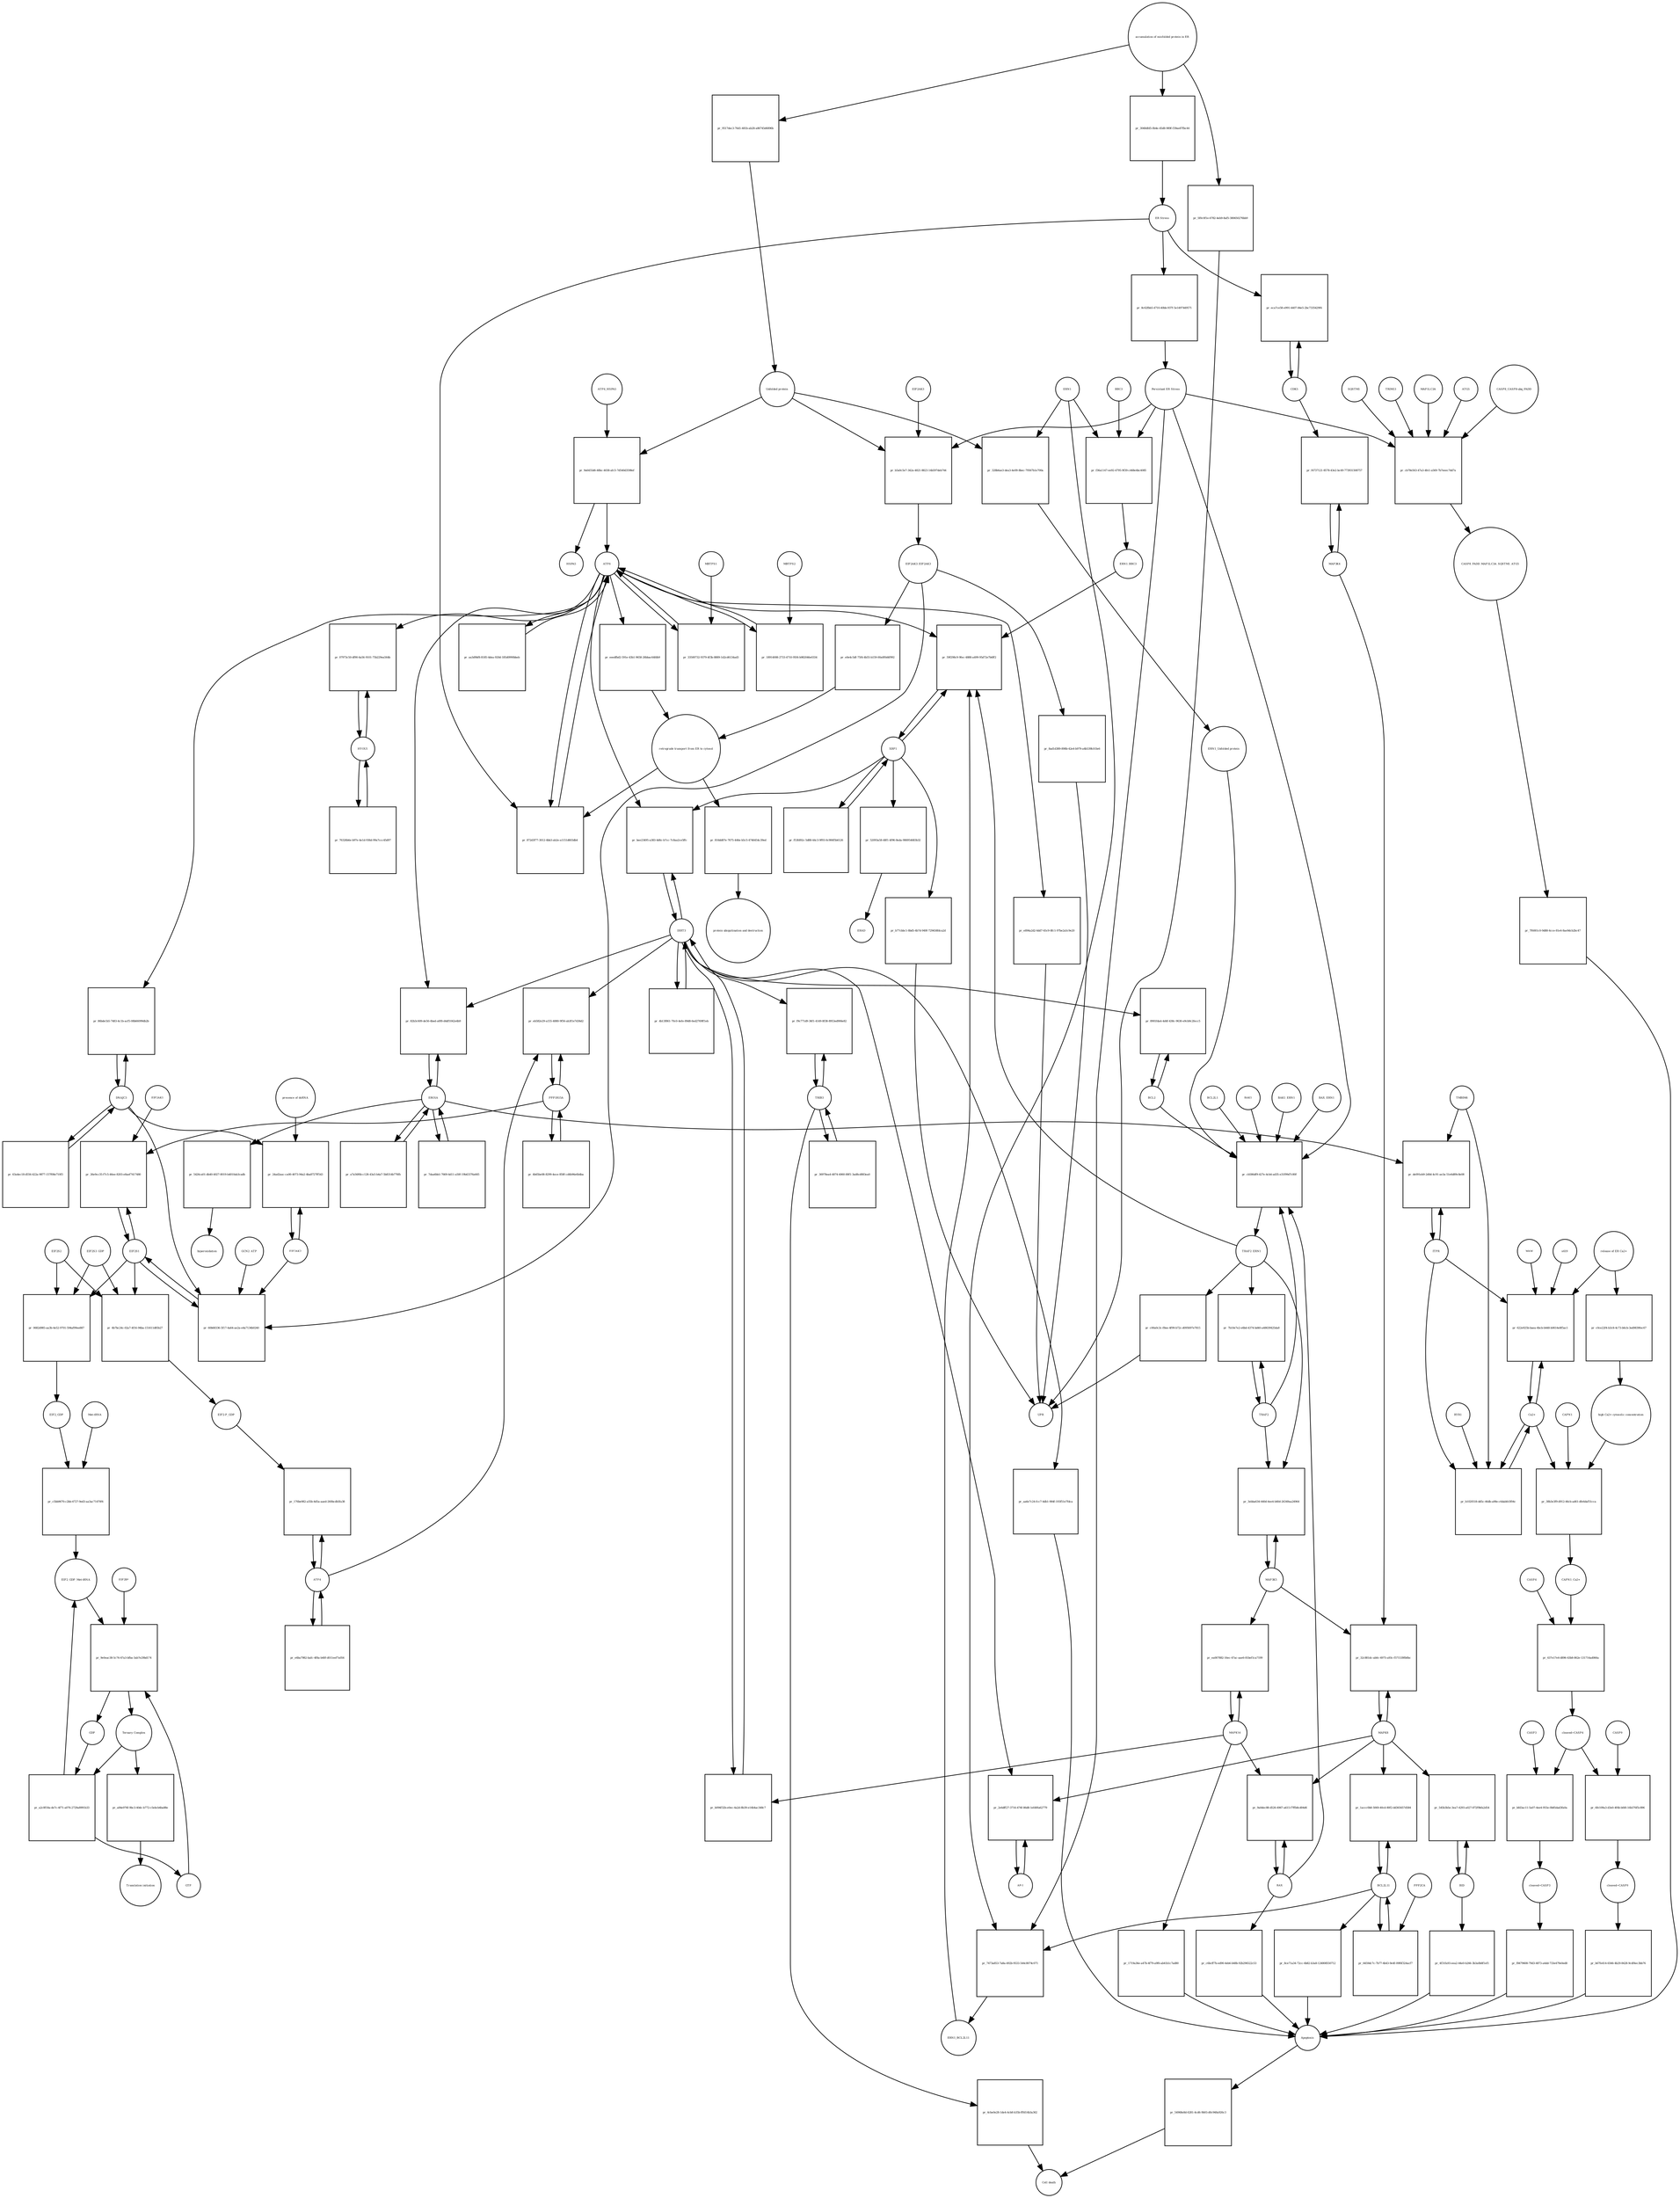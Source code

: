 strict digraph  {
ATF6_HSPA5 [annotation="", bipartite=0, cls=complex, fontsize=4, label=ATF6_HSPA5, shape=circle];
"pr_9a6455d6-48bc-4038-afc5-7d540d3598ef" [annotation="", bipartite=1, cls=process, fontsize=4, label="pr_9a6455d6-48bc-4038-afc5-7d540d3598ef", shape=square];
ATF6 [annotation="urn_miriam_hgnc.symbol_ATF6", bipartite=0, cls=macromolecule, fontsize=4, label=ATF6, shape=circle];
HSPA5 [annotation="urn_miriam_hgnc.symbol_HSPA5", bipartite=0, cls=macromolecule, fontsize=4, label=HSPA5, shape=circle];
"Unfolded protein" [annotation="", bipartite=0, cls=macromolecule, fontsize=4, label="Unfolded protein", shape=circle];
ERN1 [annotation="urn_miriam_hgnc.symbol_ERN1", bipartite=0, cls=macromolecule, fontsize=4, label=ERN1, shape=circle];
"pr_328b6ae3-dea3-4e09-8bec-79567b1e700a" [annotation="", bipartite=1, cls=process, fontsize=4, label="pr_328b6ae3-dea3-4e09-8bec-79567b1e700a", shape=square];
"ERN1_Unfolded protein" [annotation="", bipartite=0, cls=complex, fontsize=4, label="ERN1_Unfolded protein", shape=circle];
EIF2AK3_EIF2AK3 [annotation="", bipartite=0, cls=complex, fontsize=4, label=EIF2AK3_EIF2AK3, shape=circle];
"pr_e0e4c5df-75f4-4b55-b159-00a0f0d4f992" [annotation="", bipartite=1, cls=process, fontsize=4, label="pr_e0e4c5df-75f4-4b55-b159-00a0f0d4f992", shape=square];
"retrograde transport from ER to cytosol" [annotation="", bipartite=0, cls=phenotype, fontsize=4, label="retrograde transport from ER to cytosol", shape=circle];
"pr_eeedfbd2-591e-43b1-9658-26bbac64fdb9" [annotation="", bipartite=1, cls=process, fontsize=4, label="pr_eeedfbd2-591e-43b1-9658-26bbac64fdb9", shape=square];
"pr_816dd87e-7675-446e-b5c5-4746454c39ed" [annotation="", bipartite=1, cls=process, fontsize=4, label="pr_816dd87e-7675-446e-b5c5-4746454c39ed", shape=square];
"protein ubiquitination and destruction" [annotation="", bipartite=0, cls=phenotype, fontsize=4, label="protein ubiquitination and destruction", shape=circle];
"pr_cb586df9-427e-4cb4-ad35-e31f99d7c80f" [annotation="", bipartite=1, cls=process, fontsize=4, label="pr_cb586df9-427e-4cb4-ad35-e31f99d7c80f", shape=square];
TRAF2_ERN1 [annotation="", bipartite=0, cls=complex, fontsize=4, label=TRAF2_ERN1, shape=circle];
BAK1_ERN1 [annotation="", bipartite=0, cls=complex, fontsize=4, label=BAK1_ERN1, shape=circle];
BAX_ERN1 [annotation="", bipartite=0, cls=complex, fontsize=4, label=BAX_ERN1, shape=circle];
BCL2 [annotation="urn_miriam_hgnc.symbol_BCL2", bipartite=0, cls="nucleic acid feature", fontsize=4, label=BCL2, shape=circle];
BCL2L1 [annotation="urn_miriam_hgnc.symbol_BCL2L1", bipartite=0, cls=macromolecule, fontsize=4, label=BCL2L1, shape=circle];
"Persistant ER Stress" [annotation="", bipartite=0, cls=phenotype, fontsize=4, label="Persistant ER Stress", shape=circle];
BAX [annotation="urn_miriam_hgnc.symbol_BAX", bipartite=0, cls=macromolecule, fontsize=4, label=BAX, shape=circle];
BAK1 [annotation="urn_miriam_hgnc.symbol_BAK1", bipartite=0, cls=macromolecule, fontsize=4, label=BAK1, shape=circle];
TRAF2 [annotation="urn_miriam_hgnc.symbol_TRAF2", bipartite=0, cls=macromolecule, fontsize=4, label=TRAF2, shape=circle];
XBP1 [annotation="urn_miriam_hgnc.symbol_XBP1", bipartite=0, cls=macromolecule, fontsize=4, label=XBP1, shape=circle];
"pr_59f298c9-9fec-4888-a499-95d72e7b6ff2" [annotation="", bipartite=1, cls=process, fontsize=4, label="pr_59f298c9-9fec-4888-a499-95d72e7b6ff2", shape=square];
ERN1_BBC3 [annotation="", bipartite=0, cls=complex, fontsize=4, label=ERN1_BBC3, shape=circle];
ERN1_BCL2L11 [annotation="", bipartite=0, cls=complex, fontsize=4, label=ERN1_BCL2L11, shape=circle];
"pr_f53fd92c-5d88-44c3-9f93-0c906f5b6126" [annotation="", bipartite=1, cls=process, fontsize=4, label="pr_f53fd92c-5d88-44c3-9f93-0c906f5b6126", shape=square];
"pr_52093a58-48f1-4f96-8eda-986954683b32" [annotation="", bipartite=1, cls=process, fontsize=4, label="pr_52093a58-48f1-4f96-8eda-986954683b32", shape=square];
ERAD [annotation="", bipartite=0, cls=phenotype, fontsize=4, label=ERAD, shape=circle];
"pr_b77cbbc1-8bd5-4b7d-949f-729458fdca2d" [annotation="", bipartite=1, cls=process, fontsize=4, label="pr_b77cbbc1-8bd5-4b7d-949f-729458fdca2d", shape=square];
UPR [annotation="", bipartite=0, cls=phenotype, fontsize=4, label=UPR, shape=circle];
"pr_7b10e7e2-e6bd-4374-bd40-a48639425da8" [annotation="", bipartite=1, cls=process, fontsize=4, label="pr_7b10e7e2-e6bd-4374-bd40-a48639425da8", shape=square];
MAPK8 [annotation="urn_miriam_hgnc.symbol_MAPK8", bipartite=0, cls=macromolecule, fontsize=4, label=MAPK8, shape=circle];
"pr_32c881dc-ab0c-4975-a93c-f571539fb0bc" [annotation="", bipartite=1, cls=process, fontsize=4, label="pr_32c881dc-ab0c-4975-a93c-f571539fb0bc", shape=square];
MAP3K4 [annotation="urn_miriam_hgnc.symbol_MAP3K4", bipartite=0, cls=macromolecule, fontsize=4, label=MAP3K4, shape=circle];
MAP3K5 [annotation="urn_miriam_hgnc.symbol_MAP3K5", bipartite=0, cls=macromolecule, fontsize=4, label=MAP3K5, shape=circle];
MAPK14 [annotation="urn_miriam_hgnc.symbol_MAPK14", bipartite=0, cls=macromolecule, fontsize=4, label=MAPK14, shape=circle];
"pr_ea007882-16ec-47ac-aae6-81bef1ca7199" [annotation="", bipartite=1, cls=process, fontsize=4, label="pr_ea007882-16ec-47ac-aae6-81bef1ca7199", shape=square];
"pr_1719a36e-a47b-4f79-a9f6-ab41b1c7ad80" [annotation="", bipartite=1, cls=process, fontsize=4, label="pr_1719a36e-a47b-4f79-a9f6-ab41b1c7ad80", shape=square];
Apoptosis [annotation="", bipartite=0, cls=phenotype, fontsize=4, label=Apoptosis, shape=circle];
DDIT3 [annotation="urn_miriam_hgnc.symbol_DDIT3", bipartite=0, cls=macromolecule, fontsize=4, label=DDIT3, shape=circle];
"pr_b094f32b-e0ec-4a2d-8b39-e14b4ac348c7" [annotation="", bipartite=1, cls=process, fontsize=4, label="pr_b094f32b-e0ec-4a2d-8b39-e14b4ac348c7", shape=square];
"pr_aa6e7c24-fcc7-4db1-984f-193f51e7fdca" [annotation="", bipartite=1, cls=process, fontsize=4, label="pr_aa6e7c24-fcc7-4db1-984f-193f51e7fdca", shape=square];
"pr_8901fda4-4d4f-438c-9630-e9cb9c2fecc5" [annotation="", bipartite=1, cls=process, fontsize=4, label="pr_8901fda4-4d4f-438c-9630-e9cb9c2fecc5", shape=square];
"pr_872d3f77-3012-4bb3-ab2e-a1151d603db4" [annotation="", bipartite=1, cls=process, fontsize=4, label="pr_872d3f77-3012-4bb3-ab2e-a1151d603db4", shape=square];
"ER Stress" [annotation="", bipartite=0, cls=phenotype, fontsize=4, label="ER Stress", shape=circle];
"pr_33500732-9379-4f3b-8889-1d2cd6134ad3" [annotation="", bipartite=1, cls=process, fontsize=4, label="pr_33500732-9379-4f3b-8889-1d2cd6134ad3", shape=square];
MBTPS1 [annotation="urn_miriam_hgnc.symbol_MBTPS1", bipartite=0, cls=macromolecule, fontsize=4, label=MBTPS1, shape=circle];
"pr_18914008-2733-4710-95f4-b982046e0334" [annotation="", bipartite=1, cls=process, fontsize=4, label="pr_18914008-2733-4710-95f4-b982046e0334", shape=square];
MBTPS2 [annotation="urn_miriam_hgnc.symbol_MBTPS2", bipartite=0, cls=macromolecule, fontsize=4, label=MBTPS2, shape=circle];
"pr_aa3d9bf8-8185-4dea-920d-185d0990bbeb" [annotation="", bipartite=1, cls=process, fontsize=4, label="pr_aa3d9bf8-8185-4dea-920d-185d0990bbeb", shape=square];
"pr_4b13f861-70c0-4efe-89d8-6ed2769ff1eb" [annotation="", bipartite=1, cls=process, fontsize=4, label="pr_4b13f861-70c0-4efe-89d8-6ed2769ff1eb", shape=square];
"pr_bee23495-a383-4d6c-b7cc-7c8aa2ce5ffc" [annotation="", bipartite=1, cls=process, fontsize=4, label="pr_bee23495-a383-4d6c-b7cc-7c8aa2ce5ffc", shape=square];
EIF2S1 [annotation="urn_miriam_hgnc.symbol_EIF2S1", bipartite=0, cls=macromolecule, fontsize=4, label=EIF2S1, shape=circle];
"pr_60b68336-5f17-4a64-ae2a-e4a7134b0240" [annotation="", bipartite=1, cls=process, fontsize=4, label="pr_60b68336-5f17-4a64-ae2a-e4a7134b0240", shape=square];
GCN2_ATP [annotation="", bipartite=0, cls=complex, fontsize=4, label=GCN2_ATP, shape=circle];
EIF2AK2 [annotation="urn_miriam_hgnc.symbol_EIF2AK2", bipartite=0, cls=macromolecule, fontsize=4, label=EIF2AK2, shape=circle];
DNAJC3 [annotation="urn_miriam_hgnc.symbol_DNAJC3", bipartite=0, cls=macromolecule, fontsize=4, label=DNAJC3, shape=circle];
EIF2S2 [annotation="urn_miriam_hgnc.symbol_EIF2S2", bipartite=0, cls=macromolecule, fontsize=4, label=EIF2S2, shape=circle];
"pr_0682d985-aa3b-4e52-9701-594af99ee887" [annotation="", bipartite=1, cls=process, fontsize=4, label="pr_0682d985-aa3b-4e52-9701-594af99ee887", shape=square];
EIF2S3_GDP [annotation="", bipartite=0, cls=complex, fontsize=4, label=EIF2S3_GDP, shape=circle];
EIF2_GDP [annotation="", bipartite=0, cls=complex, fontsize=4, label=EIF2_GDP, shape=circle];
"EIF2_GDP_Met-tRNA" [annotation="", bipartite=0, cls=complex, fontsize=4, label="EIF2_GDP_Met-tRNA", shape=circle];
"pr_9e0eac38-5c74-47a3-bfba-3ab7e29bd174" [annotation="", bipartite=1, cls=process, fontsize=4, label="pr_9e0eac38-5c74-47a3-bfba-3ab7e29bd174", shape=square];
"Ternary Complex" [annotation="", bipartite=0, cls=complex, fontsize=4, label="Ternary Complex", shape=circle];
"EIF2B*" [annotation="", bipartite=0, cls=complex, fontsize=4, label="EIF2B*", shape=circle];
GTP [annotation="urn_miriam_obo.chebi_CHEBI%3A57600", bipartite=0, cls="simple chemical", fontsize=4, label=GTP, shape=circle];
GDP [annotation="urn_miriam_obo.chebi_CHEBI%3A65180", bipartite=0, cls="simple chemical", fontsize=4, label=GDP, shape=circle];
"pr_a2c8f18a-de7c-4f71-a076-2729a8991b33" [annotation="", bipartite=1, cls=process, fontsize=4, label="pr_a2c8f18a-de7c-4f71-a076-2729a8991b33", shape=square];
ATF4 [annotation="urn_miriam_hgnc.symbol_ATF4", bipartite=0, cls=macromolecule, fontsize=4, label=ATF4, shape=circle];
"pr_176be982-a55b-4d5a-aaed-260bcdb5fa38" [annotation="", bipartite=1, cls=process, fontsize=4, label="pr_176be982-a55b-4d5a-aaed-260bcdb5fa38", shape=square];
"EIF2-P_GDP" [annotation="", bipartite=0, cls=complex, fontsize=4, label="EIF2-P_GDP", shape=circle];
"pr_e6ba7982-bafc-4f8a-b40f-d011eef7a056" [annotation="", bipartite=1, cls=process, fontsize=4, label="pr_e6ba7982-bafc-4f8a-b40f-d011eef7a056", shape=square];
PPP1R15A [annotation="urn_miriam_hgnc.symbol_PPP1R15A", bipartite=0, cls=macromolecule, fontsize=4, label=PPP1R15A, shape=circle];
"pr_eb582e29-a155-4880-9f56-ab3f1e7d36d2" [annotation="", bipartite=1, cls=process, fontsize=4, label="pr_eb582e29-a155-4880-9f56-ab3f1e7d36d2", shape=square];
"pr_4b65be08-8299-4ece-858f-cd4b96e6b4ba" [annotation="", bipartite=1, cls=process, fontsize=4, label="pr_4b65be08-8299-4ece-858f-cd4b96e6b4ba", shape=square];
"pr_a84e976f-9bc3-40dc-b772-c5ebcb4ba88e" [annotation="", bipartite=1, cls=process, fontsize=4, label="pr_a84e976f-9bc3-40dc-b772-c5ebcb4ba88e", shape=square];
"Translation initiation" [annotation="", bipartite=0, cls=phenotype, fontsize=4, label="Translation initiation", shape=circle];
"pr_3ebba634-440d-4ee4-b40d-26349aa24964" [annotation="", bipartite=1, cls=process, fontsize=4, label="pr_3ebba634-440d-4ee4-b40d-26349aa24964", shape=square];
ERO1A [annotation="urn_miriam_hgnc.symbol_ERO1A", bipartite=0, cls=macromolecule, fontsize=4, label=ERO1A, shape=circle];
"pr_82b3c609-de56-4bed-a0f8-d4df1042e4b9" [annotation="", bipartite=1, cls=process, fontsize=4, label="pr_82b3c609-de56-4bed-a0f8-d4df1042e4b9", shape=square];
"pr_7daa6bb1-7669-4d11-a50f-19b43376a665" [annotation="", bipartite=1, cls=process, fontsize=4, label="pr_7daa6bb1-7669-4d11-a50f-19b43376a665", shape=square];
"pr_26e9cc35-f7c5-46ee-8203-e8aef7417480" [annotation="", bipartite=1, cls=process, fontsize=4, label="pr_26e9cc35-f7c5-46ee-8203-e8aef7417480", shape=square];
EIF2AK1 [annotation="urn_miriam_hgnc.symbol_EIF2AK1", bipartite=0, cls=macromolecule, fontsize=4, label=EIF2AK1, shape=circle];
"pr_9a0dec88-d526-4967-a615-f7ffb8cd04d6" [annotation="", bipartite=1, cls=process, fontsize=4, label="pr_9a0dec88-d526-4967-a615-f7ffb8cd04d6", shape=square];
"pr_c6bcff7b-ed90-4eb6-b48b-92b296522c53" [annotation="", bipartite=1, cls=process, fontsize=4, label="pr_c6bcff7b-ed90-4eb6-b48b-92b296522c53", shape=square];
"Ca2+" [annotation="urn_miriam_obo.chebi_CHEBI%3A29108", bipartite=0, cls="simple chemical", fontsize=4, label="Ca2+", shape=circle];
"pr_622e925b-baea-4bcb-b448-b0614e8f5ac1" [annotation="", bipartite=1, cls=process, fontsize=4, label="pr_622e925b-baea-4bcb-b448-b0614e8f5ac1", shape=square];
"release of ER Ca2+" [annotation="", bipartite=0, cls=phenotype, fontsize=4, label="release of ER Ca2+", shape=circle];
ITPR [annotation="urn_miriam_hgnc.symbol_ITPR1|urn_miriam_hgnc.symbol_ITPR2|urn_miriam_hgnc.symbol_ITPR3", bipartite=0, cls=macromolecule, fontsize=4, label=ITPR, shape=circle];
MAM [annotation="", bipartite=0, cls=phenotype, fontsize=4, label=MAM, shape=circle];
s619 [annotation="", bipartite=0, cls=complex, fontsize=4, label=s619, shape=circle];
"pr_f4737121-8578-43e2-bc49-773931508757" [annotation="", bipartite=1, cls=process, fontsize=4, label="pr_f4737121-8578-43e2-bc49-773931508757", shape=square];
CDK5 [annotation="urn_miriam_hgnc.symbol_CDK5", bipartite=0, cls=macromolecule, fontsize=4, label=CDK5, shape=circle];
"pr_eca7ce58-e991-4407-84e5-2bc7335429f4" [annotation="", bipartite=1, cls="uncertain process", fontsize=4, label="pr_eca7ce58-e991-4407-84e5-2bc7335429f4", shape=square];
"pr_54968e8d-6281-4cd6-9b93-d0c948a926c3" [annotation="", bipartite=1, cls=process, fontsize=4, label="pr_54968e8d-6281-4cd6-9b93-d0c948a926c3", shape=square];
"Cell death" [annotation="", bipartite=0, cls=phenotype, fontsize=4, label="Cell death", shape=circle];
"pr_b1020518-dd5c-46db-a98e-c6dabfe5f04c" [annotation="", bipartite=1, cls=process, fontsize=4, label="pr_b1020518-dd5c-46db-a98e-c6dabfe5f04c", shape=square];
TMBIM6 [annotation="urn_miriam_hgnc.symbol_TMBIM6", bipartite=0, cls=macromolecule, fontsize=4, label=TMBIM6, shape=circle];
RYR1 [annotation="urn_miriam_hgnc.symbol_RYR1", bipartite=0, cls=macromolecule, fontsize=4, label=RYR1, shape=circle];
EIF2AK3 [annotation="urn_miriam_hgnc.symbol_EIF2AK3", bipartite=0, cls=macromolecule, fontsize=4, label=EIF2AK3, shape=circle];
"pr_b5a0c5e7-342a-4821-8823-14b597deb744" [annotation="", bipartite=1, cls=process, fontsize=4, label="pr_b5a0c5e7-342a-4821-8823-14b597deb744", shape=square];
"pr_5426ca01-db40-4027-8019-b4010ab3cadb" [annotation="", bipartite=1, cls=process, fontsize=4, label="pr_5426ca01-db40-4027-8019-b4010ab3cadb", shape=square];
hyperoxidation [annotation="", bipartite=0, cls=phenotype, fontsize=4, label=hyperoxidation, shape=circle];
"pr_a7a56f6b-c128-43a5-b4a7-5b8314b776fb" [annotation="", bipartite=1, cls=process, fontsize=4, label="pr_a7a56f6b-c128-43a5-b4a7-5b8314b776fb", shape=square];
"pr_8c62fbb5-4710-40bb-937f-5e1497449571" [annotation="", bipartite=1, cls=process, fontsize=4, label="pr_8c62fbb5-4710-40bb-937f-5e1497449571", shape=square];
"CASP8_CASP8-ubq_FADD" [annotation="", bipartite=0, cls=complex, fontsize=4, label="CASP8_CASP8-ubq_FADD", shape=circle];
"pr_cb78e563-47a3-4fe1-a569-7b7eeec7dd7a" [annotation="", bipartite=1, cls=process, fontsize=4, label="pr_cb78e563-47a3-4fe1-a569-7b7eeec7dd7a", shape=square];
"SQSTM1 " [annotation="urn_miriam_hgnc.symbol_SQSTM1", bipartite=0, cls=macromolecule, fontsize=4, label="SQSTM1 ", shape=circle];
CASP8_FADD_MAP1LC3A_SQSTM1_ATG5 [annotation="", bipartite=0, cls=complex, fontsize=4, label=CASP8_FADD_MAP1LC3A_SQSTM1_ATG5, shape=circle];
TRIM13 [annotation="urn_miriam_hgnc.symbol_TRIM13", bipartite=0, cls=macromolecule, fontsize=4, label=TRIM13, shape=circle];
MAP1LC3A [annotation="urn_miriam_hgnc.symbol_MAP1LC3A", bipartite=0, cls=macromolecule, fontsize=4, label=MAP1LC3A, shape=circle];
ATG5 [annotation="urn_miriam_hgnc.symbol_ATG5", bipartite=0, cls=macromolecule, fontsize=4, label=ATG5, shape=circle];
"pr_7f6001c0-9d88-4cce-81e4-8ae9dcb2bc47" [annotation="", bipartite=1, cls=process, fontsize=4, label="pr_7f6001c0-9d88-4cce-81e4-8ae9dcb2bc47", shape=square];
"AP-1" [annotation="urn_miriam_hgnc.symbol_FOS|urn_miriam_hgnc.symbol_FOSB|urn_miriam_hgnc.symbol_FOSL1|urn_miriam_hgnc.symbol_FOSL2|urn_miriam_hgnc.symbol_JUN|urn_miriam_hgnc.symbol_JUNB|urn_miriam_hgnc.symbol_JUND", bipartite=0, cls=macromolecule, fontsize=4, label="AP-1", shape=circle];
"pr_2e6dff27-3716-474f-86d8-1efd0fa62779" [annotation="", bipartite=1, cls=process, fontsize=4, label="pr_2e6dff27-3716-474f-86d8-1efd0fa62779", shape=square];
"pr_24ad2aac-ca00-4073-94a2-4ba8727ff543" [annotation="", bipartite=1, cls=process, fontsize=4, label="pr_24ad2aac-ca00-4073-94a2-4ba8727ff543", shape=square];
"presence of dsRNA" [annotation="", bipartite=0, cls=phenotype, fontsize=4, label="presence of dsRNA", shape=circle];
"Met-tRNA" [annotation="urn_miriam_hgnc_HGNC%3A34779", bipartite=0, cls="nucleic acid feature", fontsize=4, label="Met-tRNA", shape=circle];
"pr_c5bb9670-c2bb-4727-9ed3-aa3ac71470f4" [annotation="", bipartite=1, cls=process, fontsize=4, label="pr_c5bb9670-c2bb-4727-9ed3-aa3ac71470f4", shape=square];
"pr_4b7bc24c-02a7-4f16-94ba-151611d85b27" [annotation="", bipartite=1, cls=process, fontsize=4, label="pr_4b7bc24c-02a7-4f16-94ba-151611d85b27", shape=square];
"accumulation of misfolded protein in ER" [annotation="", bipartite=0, cls=phenotype, fontsize=4, label="accumulation of misfolded protein in ER", shape=circle];
"pr_9517dec3-76d1-481b-ab28-a86745d6896b" [annotation="", bipartite=1, cls=process, fontsize=4, label="pr_9517dec3-76d1-481b-ab28-a86745d6896b", shape=square];
"pr_3048dfd5-0b4e-45d8-989f-f39ae87fbc44" [annotation="", bipartite=1, cls=process, fontsize=4, label="pr_3048dfd5-0b4e-45d8-989f-f39ae87fbc44", shape=square];
"pr_5f0c0f1e-6782-4eb9-8af5-380650276bb9" [annotation="", bipartite=1, cls=process, fontsize=4, label="pr_5f0c0f1e-6782-4eb9-8af5-380650276bb9", shape=square];
"pr_8ad1d389-898b-42e4-b979-a4b539b103e6" [annotation="", bipartite=1, cls=process, fontsize=4, label="pr_8ad1d389-898b-42e4-b979-a4b539b103e6", shape=square];
"pr_c00a0c3c-f8ee-4f99-b72c-d095697e7815" [annotation="", bipartite=1, cls=process, fontsize=4, label="pr_c00a0c3c-f8ee-4f99-b72c-d095697e7815", shape=square];
"pr_e894a2d2-6dd7-45c9-8fc1-97be2a5c9e20" [annotation="", bipartite=1, cls=process, fontsize=4, label="pr_e894a2d2-6dd7-45c9-8fc1-97be2a5c9e20", shape=square];
BCL2L11 [annotation="urn_miriam_hgnc.symbol_BCL2L11", bipartite=0, cls=macromolecule, fontsize=4, label=BCL2L11, shape=circle];
"pr_1accc0b8-5069-40cd-80f2-dd365657d584" [annotation="", bipartite=1, cls=process, fontsize=4, label="pr_1accc0b8-5069-40cd-80f2-dd365657d584", shape=square];
BID [annotation="urn_miriam_hgnc.symbol_BID", bipartite=0, cls=macromolecule, fontsize=4, label=BID, shape=circle];
"pr_545b3b5e-3ea7-4293-a027-872f9bfa2d54" [annotation="", bipartite=1, cls=process, fontsize=4, label="pr_545b3b5e-3ea7-4293-a027-872f9bfa2d54", shape=square];
"pr_8ce71a34-72cc-4b82-b3a8-124808550712" [annotation="", bipartite=1, cls=process, fontsize=4, label="pr_8ce71a34-72cc-4b82-b3a8-124808550712", shape=square];
"pr_4f31fa93-eea2-44e0-b266-3b3a0b8f1ef1" [annotation="", bipartite=1, cls=process, fontsize=4, label="pr_4f31fa93-eea2-44e0-b266-3b3a0b8f1ef1", shape=square];
"pr_7473a853-7a8a-492b-9533-544c8074c071" [annotation="", bipartite=1, cls=process, fontsize=4, label="pr_7473a853-7a8a-492b-9533-544c8074c071", shape=square];
"pr_f36a1147-ee92-4795-9f39-c468e4bc4085" [annotation="", bipartite=1, cls=process, fontsize=4, label="pr_f36a1147-ee92-4795-9f39-c468e4bc4085", shape=square];
BBC3 [annotation="urn_miriam_hgnc.symbol_BBC3", bipartite=0, cls=macromolecule, fontsize=4, label=BBC3, shape=circle];
"pr_6459dc7c-7b77-4b43-9e4f-09f6f324acf7" [annotation="", bipartite=1, cls=process, fontsize=4, label="pr_6459dc7c-7b77-4b43-9e4f-09f6f324acf7", shape=square];
PPP2CA [annotation="urn_miriam_hgnc.symbol_PPP2CA", bipartite=0, cls=macromolecule, fontsize=4, label=PPP2CA, shape=circle];
TRIB3 [annotation="urn_miriam_hgnc.symbol_TRIB3", bipartite=0, cls=macromolecule, fontsize=4, label=TRIB3, shape=circle];
"pr_f9c771d9-36f1-4149-8f38-8953ed906e82" [annotation="", bipartite=1, cls=process, fontsize=4, label="pr_f9c771d9-36f1-4149-8f38-8953ed906e82", shape=square];
"pr_36978ea4-4874-4060-88f1-3ad8cd883ea0" [annotation="", bipartite=1, cls=process, fontsize=4, label="pr_36978ea4-4874-4060-88f1-3ad8cd883ea0", shape=square];
"pr_4cbe0e28-1de4-4cb8-b35b-fffd14b3a362" [annotation="", bipartite=1, cls=process, fontsize=4, label="pr_4cbe0e28-1de4-4cb8-b35b-fffd14b3a362", shape=square];
"pr_c0ce22f4-b3c8-4c73-b6cb-3ed9839fec67" [annotation="", bipartite=1, cls=process, fontsize=4, label="pr_c0ce22f4-b3c8-4c73-b6cb-3ed9839fec67", shape=square];
"high Ca2+ cytosolic concentration" [annotation="", bipartite=0, cls=phenotype, fontsize=4, label="high Ca2+ cytosolic concentration", shape=circle];
"pr_86bde1b5-7483-4c1b-acf5-08b66099db2b" [annotation="", bipartite=1, cls=process, fontsize=4, label="pr_86bde1b5-7483-4c1b-acf5-08b66099db2b", shape=square];
"pr_63a4ec18-d556-422a-9877-157f08e710f3" [annotation="", bipartite=1, cls=process, fontsize=4, label="pr_63a4ec18-d556-422a-9877-157f08e710f3", shape=square];
"pr_de091eb9-2d0d-4c91-ae3a-51e6d89c8e08" [annotation="", bipartite=1, cls=process, fontsize=4, label="pr_de091eb9-2d0d-4c91-ae3a-51e6d89c8e08", shape=square];
CASP4 [annotation="urn_miriam_hgnc.symbol_CASP4", bipartite=0, cls=macromolecule, fontsize=4, label=CASP4, shape=circle];
"pr_637e17e4-d896-43b8-862e-131714ad066a" [annotation="", bipartite=1, cls=process, fontsize=4, label="pr_637e17e4-d896-43b8-862e-131714ad066a", shape=square];
"cleaved~CASP4" [annotation="urn_miriam_hgnc.symbol_CASP4", bipartite=0, cls=macromolecule, fontsize=4, label="cleaved~CASP4", shape=circle];
"CAPN1_Ca2+" [annotation="", bipartite=0, cls=complex, fontsize=4, label="CAPN1_Ca2+", shape=circle];
CASP3 [annotation="urn_miriam_hgnc.symbol_CASP3", bipartite=0, cls=macromolecule, fontsize=4, label=CASP3, shape=circle];
"pr_bfd3ac11-5a07-4ee4-955e-0b85dad3fa0a" [annotation="", bipartite=1, cls=process, fontsize=4, label="pr_bfd3ac11-5a07-4ee4-955e-0b85dad3fa0a", shape=square];
"cleaved~CASP3" [annotation="urn_miriam_hgnc.symbol_CASP3", bipartite=0, cls=macromolecule, fontsize=4, label="cleaved~CASP3", shape=circle];
CASP9 [annotation="urn_miriam_hgnc.symbol_CSAP9", bipartite=0, cls=macromolecule, fontsize=4, label=CASP9, shape=circle];
"pr_6fe109a3-d3e0-4f4b-bfd0-16b376f5c896" [annotation="", bipartite=1, cls=process, fontsize=4, label="pr_6fe109a3-d3e0-4f4b-bfd0-16b376f5c896", shape=square];
"cleaved~CASP9" [annotation="urn_miriam_hgnc.symbol_CASP9", bipartite=0, cls=macromolecule, fontsize=4, label="cleaved~CASP9", shape=circle];
CAPN1 [annotation="urn_miriam_hgnc.symbol_CAPN1", bipartite=0, cls=macromolecule, fontsize=4, label=CAPN1, shape=circle];
"pr_38b3e3f9-d912-46cb-ad61-dfe6daf51cca" [annotation="", bipartite=1, cls=process, fontsize=4, label="pr_38b3e3f9-d912-46cb-ad61-dfe6daf51cca", shape=square];
"pr_f8479608-79d3-4873-a4dd-733e479e0ed8" [annotation="", bipartite=1, cls=process, fontsize=4, label="pr_f8479608-79d3-4873-a4dd-733e479e0ed8", shape=square];
"pr_b67fe414-6566-4b29-8428-9cdf4ec3bb76" [annotation="", bipartite=1, cls=process, fontsize=4, label="pr_b67fe414-6566-4b29-8428-9cdf4ec3bb76", shape=square];
HYOU1 [annotation="urn_miriam_hgnc.symbol_HYOU1", bipartite=0, cls=macromolecule, fontsize=4, label=HYOU1, shape=circle];
"pr_07973c50-df90-4a56-9101-75b229ea564b" [annotation="", bipartite=1, cls=process, fontsize=4, label="pr_07973c50-df90-4a56-9101-75b229ea564b", shape=square];
"pr_76326b6e-b97e-4e1d-936d-99a7ccc45d97" [annotation="", bipartite=1, cls=process, fontsize=4, label="pr_76326b6e-b97e-4e1d-936d-99a7ccc45d97", shape=square];
ATF6_HSPA5 -> "pr_9a6455d6-48bc-4038-afc5-7d540d3598ef"  [annotation="", interaction_type=consumption];
"pr_9a6455d6-48bc-4038-afc5-7d540d3598ef" -> ATF6  [annotation="", interaction_type=production];
"pr_9a6455d6-48bc-4038-afc5-7d540d3598ef" -> HSPA5  [annotation="", interaction_type=production];
ATF6 -> "pr_eeedfbd2-591e-43b1-9658-26bbac64fdb9"  [annotation="", interaction_type=consumption];
ATF6 -> "pr_59f298c9-9fec-4888-a499-95d72e7b6ff2"  [annotation="urn_miriam_pubmed_26587781|urn_miriam_pubmed_23430059", interaction_type=catalysis];
ATF6 -> "pr_872d3f77-3012-4bb3-ab2e-a1151d603db4"  [annotation="", interaction_type=consumption];
ATF6 -> "pr_33500732-9379-4f3b-8889-1d2cd6134ad3"  [annotation="", interaction_type=consumption];
ATF6 -> "pr_18914008-2733-4710-95f4-b982046e0334"  [annotation="", interaction_type=consumption];
ATF6 -> "pr_aa3d9bf8-8185-4dea-920d-185d0990bbeb"  [annotation="", interaction_type=consumption];
ATF6 -> "pr_bee23495-a383-4d6c-b7cc-7c8aa2ce5ffc"  [annotation="urn_miriam_pubmed_26587781|urn_miriam_pubmed_17991856|urn_miriam_pubmed_28843399", interaction_type=catalysis];
ATF6 -> "pr_82b3c609-de56-4bed-a0f8-d4df1042e4b9"  [annotation="urn_miriam_pubmed_23850759|urn_miriam_pubmed_25387528", interaction_type=catalysis];
ATF6 -> "pr_e894a2d2-6dd7-45c9-8fc1-97be2a5c9e20"  [annotation="", interaction_type=consumption];
ATF6 -> "pr_86bde1b5-7483-4c1b-acf5-08b66099db2b"  [annotation="urn_miriam_pubmed_12601012|urn_miriam_pubmed_18360008", interaction_type=catalysis];
ATF6 -> "pr_07973c50-df90-4a56-9101-75b229ea564b"  [annotation=urn_miriam_pubmed_18360008, interaction_type=catalysis];
"Unfolded protein" -> "pr_9a6455d6-48bc-4038-afc5-7d540d3598ef"  [annotation="urn_miriam_pubmed_19509052|urn_miriam_pubmed_12847084|urn_miriam_pubmed_23850759", interaction_type=catalysis];
"Unfolded protein" -> "pr_328b6ae3-dea3-4e09-8bec-79567b1e700a"  [annotation="", interaction_type=consumption];
"Unfolded protein" -> "pr_b5a0c5e7-342a-4821-8823-14b597deb744"  [annotation=urn_miriam_pubmed_17991856, interaction_type=catalysis];
ERN1 -> "pr_328b6ae3-dea3-4e09-8bec-79567b1e700a"  [annotation="", interaction_type=consumption];
ERN1 -> "pr_7473a853-7a8a-492b-9533-544c8074c071"  [annotation="", interaction_type=consumption];
ERN1 -> "pr_f36a1147-ee92-4795-9f39-c468e4bc4085"  [annotation="", interaction_type=consumption];
"pr_328b6ae3-dea3-4e09-8bec-79567b1e700a" -> "ERN1_Unfolded protein"  [annotation="", interaction_type=production];
"ERN1_Unfolded protein" -> "pr_cb586df9-427e-4cb4-ad35-e31f99d7c80f"  [annotation="", interaction_type=consumption];
EIF2AK3_EIF2AK3 -> "pr_e0e4c5df-75f4-4b55-b159-00a0f0d4f992"  [annotation="", interaction_type=consumption];
EIF2AK3_EIF2AK3 -> "pr_60b68336-5f17-4a64-ae2a-e4a7134b0240"  [annotation="urn_miriam_pubmed_12667446|urn_miriam_pubmed_16246152|urn_miriam_pubmed_12601012|urn_miriam_pubmed_23850759|urn_miriam_pubmed_18360008|urn_miriam_pubmed_26587781", interaction_type=catalysis];
EIF2AK3_EIF2AK3 -> "pr_8ad1d389-898b-42e4-b979-a4b539b103e6"  [annotation="", interaction_type=consumption];
"pr_e0e4c5df-75f4-4b55-b159-00a0f0d4f992" -> "retrograde transport from ER to cytosol"  [annotation="", interaction_type=production];
"retrograde transport from ER to cytosol" -> "pr_816dd87e-7675-446e-b5c5-4746454c39ed"  [annotation="", interaction_type=consumption];
"retrograde transport from ER to cytosol" -> "pr_872d3f77-3012-4bb3-ab2e-a1151d603db4"  [annotation="urn_miriam_pubmed_18360008|urn_miriam_pubmed_17991856|urn_miriam_pubmed_26587781|urn_miriam_pubmed_12847084", interaction_type=inhibition];
"pr_eeedfbd2-591e-43b1-9658-26bbac64fdb9" -> "retrograde transport from ER to cytosol"  [annotation="", interaction_type=production];
"pr_816dd87e-7675-446e-b5c5-4746454c39ed" -> "protein ubiquitination and destruction"  [annotation="", interaction_type=production];
"pr_cb586df9-427e-4cb4-ad35-e31f99d7c80f" -> TRAF2_ERN1  [annotation="", interaction_type=production];
TRAF2_ERN1 -> "pr_59f298c9-9fec-4888-a499-95d72e7b6ff2"  [annotation="urn_miriam_pubmed_26587781|urn_miriam_pubmed_23430059", interaction_type=catalysis];
TRAF2_ERN1 -> "pr_7b10e7e2-e6bd-4374-bd40-a48639425da8"  [annotation=urn_miriam_pubmed_23850759, interaction_type=catalysis];
TRAF2_ERN1 -> "pr_3ebba634-440d-4ee4-b40d-26349aa24964"  [annotation=urn_miriam_pubmed_23850759, interaction_type=catalysis];
TRAF2_ERN1 -> "pr_c00a0c3c-f8ee-4f99-b72c-d095697e7815"  [annotation="", interaction_type=consumption];
BAK1_ERN1 -> "pr_cb586df9-427e-4cb4-ad35-e31f99d7c80f"  [annotation="urn_miriam_pubmed_23850759|urn_miriam_pubmed_23430059|urn_miriam_pubmed_26587781", interaction_type=catalysis];
BAX_ERN1 -> "pr_cb586df9-427e-4cb4-ad35-e31f99d7c80f"  [annotation="urn_miriam_pubmed_23850759|urn_miriam_pubmed_23430059|urn_miriam_pubmed_26587781", interaction_type=catalysis];
BCL2 -> "pr_cb586df9-427e-4cb4-ad35-e31f99d7c80f"  [annotation="urn_miriam_pubmed_23850759|urn_miriam_pubmed_23430059|urn_miriam_pubmed_26587781", interaction_type=inhibition];
BCL2 -> "pr_8901fda4-4d4f-438c-9630-e9cb9c2fecc5"  [annotation="", interaction_type=consumption];
BCL2L1 -> "pr_cb586df9-427e-4cb4-ad35-e31f99d7c80f"  [annotation="urn_miriam_pubmed_23850759|urn_miriam_pubmed_23430059|urn_miriam_pubmed_26587781", interaction_type=inhibition];
"Persistant ER Stress" -> "pr_cb586df9-427e-4cb4-ad35-e31f99d7c80f"  [annotation="urn_miriam_pubmed_23850759|urn_miriam_pubmed_23430059|urn_miriam_pubmed_26587781", interaction_type=inhibition];
"Persistant ER Stress" -> "pr_b5a0c5e7-342a-4821-8823-14b597deb744"  [annotation=urn_miriam_pubmed_17991856, interaction_type=catalysis];
"Persistant ER Stress" -> "pr_cb78e563-47a3-4fe1-a569-7b7eeec7dd7a"  [annotation=urn_miriam_pubmed_17991856, interaction_type=catalysis];
"Persistant ER Stress" -> "pr_7473a853-7a8a-492b-9533-544c8074c071"  [annotation="urn_miriam_pubmed_23850759|urn_miriam_pubmed_23430059|urn_miriam_pubmed_26587781", interaction_type=inhibition];
"Persistant ER Stress" -> "pr_f36a1147-ee92-4795-9f39-c468e4bc4085"  [annotation="urn_miriam_pubmed_23430059|urn_miriam_pubmed_17991856", interaction_type=inhibition];
BAX -> "pr_cb586df9-427e-4cb4-ad35-e31f99d7c80f"  [annotation="urn_miriam_pubmed_23850759|urn_miriam_pubmed_23430059|urn_miriam_pubmed_26587781", interaction_type=catalysis];
BAX -> "pr_9a0dec88-d526-4967-a615-f7ffb8cd04d6"  [annotation="", interaction_type=consumption];
BAX -> "pr_c6bcff7b-ed90-4eb6-b48b-92b296522c53"  [annotation="", interaction_type=consumption];
BAK1 -> "pr_cb586df9-427e-4cb4-ad35-e31f99d7c80f"  [annotation="urn_miriam_pubmed_23850759|urn_miriam_pubmed_23430059|urn_miriam_pubmed_26587781", interaction_type=catalysis];
TRAF2 -> "pr_cb586df9-427e-4cb4-ad35-e31f99d7c80f"  [annotation="", interaction_type=consumption];
TRAF2 -> "pr_7b10e7e2-e6bd-4374-bd40-a48639425da8"  [annotation="", interaction_type=consumption];
TRAF2 -> "pr_3ebba634-440d-4ee4-b40d-26349aa24964"  [annotation=urn_miriam_pubmed_23850759, interaction_type=catalysis];
XBP1 -> "pr_59f298c9-9fec-4888-a499-95d72e7b6ff2"  [annotation="", interaction_type=consumption];
XBP1 -> "pr_f53fd92c-5d88-44c3-9f93-0c906f5b6126"  [annotation="", interaction_type=consumption];
XBP1 -> "pr_52093a58-48f1-4f96-8eda-986954683b32"  [annotation="", interaction_type=consumption];
XBP1 -> "pr_b77cbbc1-8bd5-4b7d-949f-729458fdca2d"  [annotation="", interaction_type=consumption];
XBP1 -> "pr_bee23495-a383-4d6c-b7cc-7c8aa2ce5ffc"  [annotation="urn_miriam_pubmed_26587781|urn_miriam_pubmed_17991856|urn_miriam_pubmed_28843399", interaction_type=catalysis];
"pr_59f298c9-9fec-4888-a499-95d72e7b6ff2" -> XBP1  [annotation="", interaction_type=production];
ERN1_BBC3 -> "pr_59f298c9-9fec-4888-a499-95d72e7b6ff2"  [annotation="urn_miriam_pubmed_26587781|urn_miriam_pubmed_23430059", interaction_type=catalysis];
ERN1_BCL2L11 -> "pr_59f298c9-9fec-4888-a499-95d72e7b6ff2"  [annotation="urn_miriam_pubmed_26587781|urn_miriam_pubmed_23430059", interaction_type=catalysis];
"pr_f53fd92c-5d88-44c3-9f93-0c906f5b6126" -> XBP1  [annotation="", interaction_type=production];
"pr_52093a58-48f1-4f96-8eda-986954683b32" -> ERAD  [annotation="", interaction_type=production];
"pr_b77cbbc1-8bd5-4b7d-949f-729458fdca2d" -> UPR  [annotation="", interaction_type=production];
"pr_7b10e7e2-e6bd-4374-bd40-a48639425da8" -> TRAF2  [annotation="", interaction_type=production];
MAPK8 -> "pr_32c881dc-ab0c-4975-a93c-f571539fb0bc"  [annotation="", interaction_type=consumption];
MAPK8 -> "pr_9a0dec88-d526-4967-a615-f7ffb8cd04d6"  [annotation="urn_miriam_pubmed_18191217|urn_miriam_pubmed_23430059", interaction_type=catalysis];
MAPK8 -> "pr_2e6dff27-3716-474f-86d8-1efd0fa62779"  [annotation="urn_miriam_pubmed_26618107|urn_miriam_pubmed_26587781|urn_miriam_pubmed_23850759", interaction_type=catalysis];
MAPK8 -> "pr_1accc0b8-5069-40cd-80f2-dd365657d584"  [annotation="urn_miriam_pubmed_26018731|urn_miriam_pubmed_23850759", interaction_type=catalysis];
MAPK8 -> "pr_545b3b5e-3ea7-4293-a027-872f9bfa2d54"  [annotation="urn_miriam_pubmed_23430059|urn_miriam_pubmed_11583631", interaction_type=catalysis];
"pr_32c881dc-ab0c-4975-a93c-f571539fb0bc" -> MAPK8  [annotation="", interaction_type=production];
MAP3K4 -> "pr_32c881dc-ab0c-4975-a93c-f571539fb0bc"  [annotation="urn_miriam_pubmed_18191217|urn_miriam_pubmed_23850759|urn_miriam_pubmed_26587781", interaction_type=catalysis];
MAP3K4 -> "pr_f4737121-8578-43e2-bc49-773931508757"  [annotation="", interaction_type=consumption];
MAP3K5 -> "pr_32c881dc-ab0c-4975-a93c-f571539fb0bc"  [annotation="urn_miriam_pubmed_18191217|urn_miriam_pubmed_23850759|urn_miriam_pubmed_26587781", interaction_type=catalysis];
MAP3K5 -> "pr_ea007882-16ec-47ac-aae6-81bef1ca7199"  [annotation="urn_miriam_pubmed_23850759|urn_miriam_pubmed_12215209", interaction_type=catalysis];
MAP3K5 -> "pr_3ebba634-440d-4ee4-b40d-26349aa24964"  [annotation="", interaction_type=consumption];
MAPK14 -> "pr_ea007882-16ec-47ac-aae6-81bef1ca7199"  [annotation="", interaction_type=consumption];
MAPK14 -> "pr_1719a36e-a47b-4f79-a9f6-ab41b1c7ad80"  [annotation="", interaction_type=consumption];
MAPK14 -> "pr_b094f32b-e0ec-4a2d-8b39-e14b4ac348c7"  [annotation="urn_miriam_pubmed_23850759|urn_miriam_pubmed_23430059|urn_miriam_pubmed_26137585", interaction_type=catalysis];
MAPK14 -> "pr_9a0dec88-d526-4967-a615-f7ffb8cd04d6"  [annotation="urn_miriam_pubmed_18191217|urn_miriam_pubmed_23430059", interaction_type=catalysis];
"pr_ea007882-16ec-47ac-aae6-81bef1ca7199" -> MAPK14  [annotation="", interaction_type=production];
"pr_1719a36e-a47b-4f79-a9f6-ab41b1c7ad80" -> Apoptosis  [annotation="", interaction_type=production];
Apoptosis -> "pr_54968e8d-6281-4cd6-9b93-d0c948a926c3"  [annotation="", interaction_type=consumption];
DDIT3 -> "pr_b094f32b-e0ec-4a2d-8b39-e14b4ac348c7"  [annotation="", interaction_type=consumption];
DDIT3 -> "pr_aa6e7c24-fcc7-4db1-984f-193f51e7fdca"  [annotation="", interaction_type=consumption];
DDIT3 -> "pr_8901fda4-4d4f-438c-9630-e9cb9c2fecc5"  [annotation="urn_miriam_pubmed_30662442|urn_miriam_pubmed_23850759", interaction_type=inhibition];
DDIT3 -> "pr_4b13f861-70c0-4efe-89d8-6ed2769ff1eb"  [annotation="", interaction_type=consumption];
DDIT3 -> "pr_bee23495-a383-4d6c-b7cc-7c8aa2ce5ffc"  [annotation="", interaction_type=consumption];
DDIT3 -> "pr_eb582e29-a155-4880-9f56-ab3f1e7d36d2"  [annotation="urn_miriam_pubmed_23850759|urn_miriam_pubmed_31638256", interaction_type=catalysis];
DDIT3 -> "pr_82b3c609-de56-4bed-a0f8-d4df1042e4b9"  [annotation="urn_miriam_pubmed_23850759|urn_miriam_pubmed_25387528", interaction_type=catalysis];
DDIT3 -> "pr_2e6dff27-3716-474f-86d8-1efd0fa62779"  [annotation="urn_miriam_pubmed_26618107|urn_miriam_pubmed_26587781|urn_miriam_pubmed_23850759", interaction_type=catalysis];
DDIT3 -> "pr_f9c771d9-36f1-4149-8f38-8953ed906e82"  [annotation="urn_miriam_pubmed_23430059|urn_miriam_pubmed_18940792", interaction_type=catalysis];
"pr_b094f32b-e0ec-4a2d-8b39-e14b4ac348c7" -> DDIT3  [annotation="", interaction_type=production];
"pr_aa6e7c24-fcc7-4db1-984f-193f51e7fdca" -> Apoptosis  [annotation="", interaction_type=production];
"pr_8901fda4-4d4f-438c-9630-e9cb9c2fecc5" -> BCL2  [annotation="", interaction_type=production];
"pr_872d3f77-3012-4bb3-ab2e-a1151d603db4" -> ATF6  [annotation="", interaction_type=production];
"ER Stress" -> "pr_872d3f77-3012-4bb3-ab2e-a1151d603db4"  [annotation="urn_miriam_pubmed_18360008|urn_miriam_pubmed_17991856|urn_miriam_pubmed_26587781|urn_miriam_pubmed_12847084", interaction_type=catalysis];
"ER Stress" -> "pr_eca7ce58-e991-4407-84e5-2bc7335429f4"  [annotation=urn_miriam_pubmed_22388889, interaction_type=catalysis];
"ER Stress" -> "pr_8c62fbb5-4710-40bb-937f-5e1497449571"  [annotation="", interaction_type=consumption];
"pr_33500732-9379-4f3b-8889-1d2cd6134ad3" -> ATF6  [annotation="", interaction_type=production];
MBTPS1 -> "pr_33500732-9379-4f3b-8889-1d2cd6134ad3"  [annotation="urn_miriam_pubmed_18360008|urn_miriam_pubmed_17991856|urn_miriam_pubmed_26587781|urn_miriam_pubmed_23850759", interaction_type=catalysis];
"pr_18914008-2733-4710-95f4-b982046e0334" -> ATF6  [annotation="", interaction_type=production];
MBTPS2 -> "pr_18914008-2733-4710-95f4-b982046e0334"  [annotation="urn_miriam_pubmed_23850759|urn_miriam_pubmed_26587781|urn_miriam_pubmed_17991856|urn_miriam_pubmed_18360008", interaction_type=catalysis];
"pr_aa3d9bf8-8185-4dea-920d-185d0990bbeb" -> ATF6  [annotation="", interaction_type=production];
"pr_4b13f861-70c0-4efe-89d8-6ed2769ff1eb" -> DDIT3  [annotation="", interaction_type=production];
"pr_bee23495-a383-4d6c-b7cc-7c8aa2ce5ffc" -> DDIT3  [annotation="", interaction_type=production];
EIF2S1 -> "pr_60b68336-5f17-4a64-ae2a-e4a7134b0240"  [annotation="", interaction_type=consumption];
EIF2S1 -> "pr_0682d985-aa3b-4e52-9701-594af99ee887"  [annotation="", interaction_type=consumption];
EIF2S1 -> "pr_26e9cc35-f7c5-46ee-8203-e8aef7417480"  [annotation="", interaction_type=consumption];
EIF2S1 -> "pr_4b7bc24c-02a7-4f16-94ba-151611d85b27"  [annotation="", interaction_type=consumption];
"pr_60b68336-5f17-4a64-ae2a-e4a7134b0240" -> EIF2S1  [annotation="", interaction_type=production];
GCN2_ATP -> "pr_60b68336-5f17-4a64-ae2a-e4a7134b0240"  [annotation="urn_miriam_pubmed_12667446|urn_miriam_pubmed_16246152|urn_miriam_pubmed_12601012|urn_miriam_pubmed_23850759|urn_miriam_pubmed_18360008|urn_miriam_pubmed_26587781", interaction_type=catalysis];
EIF2AK2 -> "pr_60b68336-5f17-4a64-ae2a-e4a7134b0240"  [annotation="urn_miriam_pubmed_12667446|urn_miriam_pubmed_16246152|urn_miriam_pubmed_12601012|urn_miriam_pubmed_23850759|urn_miriam_pubmed_18360008|urn_miriam_pubmed_26587781", interaction_type=catalysis];
EIF2AK2 -> "pr_24ad2aac-ca00-4073-94a2-4ba8727ff543"  [annotation="", interaction_type=consumption];
DNAJC3 -> "pr_60b68336-5f17-4a64-ae2a-e4a7134b0240"  [annotation="urn_miriam_pubmed_12667446|urn_miriam_pubmed_16246152|urn_miriam_pubmed_12601012|urn_miriam_pubmed_23850759|urn_miriam_pubmed_18360008|urn_miriam_pubmed_26587781", interaction_type=inhibition];
DNAJC3 -> "pr_24ad2aac-ca00-4073-94a2-4ba8727ff543"  [annotation="urn_miriam_pubmed_12601012|urn_miriam_pubmed_26587781|urn_miriam_pubmed_23850759", interaction_type=inhibition];
DNAJC3 -> "pr_86bde1b5-7483-4c1b-acf5-08b66099db2b"  [annotation="", interaction_type=consumption];
DNAJC3 -> "pr_63a4ec18-d556-422a-9877-157f08e710f3"  [annotation="", interaction_type=consumption];
EIF2S2 -> "pr_0682d985-aa3b-4e52-9701-594af99ee887"  [annotation="", interaction_type=consumption];
EIF2S2 -> "pr_4b7bc24c-02a7-4f16-94ba-151611d85b27"  [annotation="", interaction_type=consumption];
"pr_0682d985-aa3b-4e52-9701-594af99ee887" -> EIF2_GDP  [annotation="", interaction_type=production];
EIF2S3_GDP -> "pr_0682d985-aa3b-4e52-9701-594af99ee887"  [annotation="", interaction_type=consumption];
EIF2S3_GDP -> "pr_4b7bc24c-02a7-4f16-94ba-151611d85b27"  [annotation="", interaction_type=consumption];
EIF2_GDP -> "pr_c5bb9670-c2bb-4727-9ed3-aa3ac71470f4"  [annotation="", interaction_type=consumption];
"EIF2_GDP_Met-tRNA" -> "pr_9e0eac38-5c74-47a3-bfba-3ab7e29bd174"  [annotation="", interaction_type=consumption];
"pr_9e0eac38-5c74-47a3-bfba-3ab7e29bd174" -> "Ternary Complex"  [annotation="", interaction_type=production];
"pr_9e0eac38-5c74-47a3-bfba-3ab7e29bd174" -> GDP  [annotation="", interaction_type=production];
"Ternary Complex" -> "pr_a2c8f18a-de7c-4f71-a076-2729a8991b33"  [annotation="", interaction_type=consumption];
"Ternary Complex" -> "pr_a84e976f-9bc3-40dc-b772-c5ebcb4ba88e"  [annotation="", interaction_type=consumption];
"EIF2B*" -> "pr_9e0eac38-5c74-47a3-bfba-3ab7e29bd174"  [annotation="urn_miriam_pubmed_23850759|urn_miriam_pubmed_16246152", interaction_type=catalysis];
GTP -> "pr_9e0eac38-5c74-47a3-bfba-3ab7e29bd174"  [annotation="", interaction_type=consumption];
GDP -> "pr_a2c8f18a-de7c-4f71-a076-2729a8991b33"  [annotation="", interaction_type=consumption];
"pr_a2c8f18a-de7c-4f71-a076-2729a8991b33" -> "EIF2_GDP_Met-tRNA"  [annotation="", interaction_type=production];
"pr_a2c8f18a-de7c-4f71-a076-2729a8991b33" -> GTP  [annotation="", interaction_type=production];
ATF4 -> "pr_176be982-a55b-4d5a-aaed-260bcdb5fa38"  [annotation="", interaction_type=consumption];
ATF4 -> "pr_e6ba7982-bafc-4f8a-b40f-d011eef7a056"  [annotation="", interaction_type=consumption];
ATF4 -> "pr_eb582e29-a155-4880-9f56-ab3f1e7d36d2"  [annotation="urn_miriam_pubmed_23850759|urn_miriam_pubmed_31638256", interaction_type=catalysis];
"pr_176be982-a55b-4d5a-aaed-260bcdb5fa38" -> ATF4  [annotation="", interaction_type=production];
"EIF2-P_GDP" -> "pr_176be982-a55b-4d5a-aaed-260bcdb5fa38"  [annotation="urn_miriam_pubmed_15277680|urn_miriam_pubmed_16246152|urn_miriam_pubmed_23850759", interaction_type=catalysis];
"pr_e6ba7982-bafc-4f8a-b40f-d011eef7a056" -> ATF4  [annotation="", interaction_type=production];
PPP1R15A -> "pr_eb582e29-a155-4880-9f56-ab3f1e7d36d2"  [annotation="", interaction_type=consumption];
PPP1R15A -> "pr_4b65be08-8299-4ece-858f-cd4b96e6b4ba"  [annotation="", interaction_type=consumption];
PPP1R15A -> "pr_26e9cc35-f7c5-46ee-8203-e8aef7417480"  [annotation="urn_miriam_pubmed_23850759|urn_miriam_pubmed_12667446|urn_miriam_pubmed_16246152|urn_miriam_pubmed_12601012", interaction_type=catalysis];
"pr_eb582e29-a155-4880-9f56-ab3f1e7d36d2" -> PPP1R15A  [annotation="", interaction_type=production];
"pr_4b65be08-8299-4ece-858f-cd4b96e6b4ba" -> PPP1R15A  [annotation="", interaction_type=production];
"pr_a84e976f-9bc3-40dc-b772-c5ebcb4ba88e" -> "Translation initiation"  [annotation="", interaction_type=production];
"pr_3ebba634-440d-4ee4-b40d-26349aa24964" -> MAP3K5  [annotation="", interaction_type=production];
ERO1A -> "pr_82b3c609-de56-4bed-a0f8-d4df1042e4b9"  [annotation="", interaction_type=consumption];
ERO1A -> "pr_7daa6bb1-7669-4d11-a50f-19b43376a665"  [annotation="", interaction_type=consumption];
ERO1A -> "pr_5426ca01-db40-4027-8019-b4010ab3cadb"  [annotation="", interaction_type=consumption];
ERO1A -> "pr_a7a56f6b-c128-43a5-b4a7-5b8314b776fb"  [annotation="", interaction_type=consumption];
ERO1A -> "pr_de091eb9-2d0d-4c91-ae3a-51e6d89c8e08"  [annotation="urn_miriam_pubmed_23850759|urn_miriam_pubmed_23430059", interaction_type=catalysis];
"pr_82b3c609-de56-4bed-a0f8-d4df1042e4b9" -> ERO1A  [annotation="", interaction_type=production];
"pr_7daa6bb1-7669-4d11-a50f-19b43376a665" -> ERO1A  [annotation="", interaction_type=production];
"pr_26e9cc35-f7c5-46ee-8203-e8aef7417480" -> EIF2S1  [annotation="", interaction_type=production];
EIF2AK1 -> "pr_26e9cc35-f7c5-46ee-8203-e8aef7417480"  [annotation="urn_miriam_pubmed_23850759|urn_miriam_pubmed_12667446|urn_miriam_pubmed_16246152|urn_miriam_pubmed_12601012", interaction_type=catalysis];
"pr_9a0dec88-d526-4967-a615-f7ffb8cd04d6" -> BAX  [annotation="", interaction_type=production];
"pr_c6bcff7b-ed90-4eb6-b48b-92b296522c53" -> Apoptosis  [annotation="", interaction_type=production];
"Ca2+" -> "pr_622e925b-baea-4bcb-b448-b0614e8f5ac1"  [annotation="", interaction_type=consumption];
"Ca2+" -> "pr_b1020518-dd5c-46db-a98e-c6dabfe5f04c"  [annotation="", interaction_type=consumption];
"Ca2+" -> "pr_38b3e3f9-d912-46cb-ad61-dfe6daf51cca"  [annotation="", interaction_type=consumption];
"pr_622e925b-baea-4bcb-b448-b0614e8f5ac1" -> "Ca2+"  [annotation="", interaction_type=production];
"release of ER Ca2+" -> "pr_622e925b-baea-4bcb-b448-b0614e8f5ac1"  [annotation=urn_miriam_pubmed_23850759, interaction_type=catalysis];
"release of ER Ca2+" -> "pr_c0ce22f4-b3c8-4c73-b6cb-3ed9839fec67"  [annotation="", interaction_type=consumption];
ITPR -> "pr_622e925b-baea-4bcb-b448-b0614e8f5ac1"  [annotation=urn_miriam_pubmed_23850759, interaction_type=catalysis];
ITPR -> "pr_b1020518-dd5c-46db-a98e-c6dabfe5f04c"  [annotation=urn_miriam_pubmed_23850759, interaction_type=catalysis];
ITPR -> "pr_de091eb9-2d0d-4c91-ae3a-51e6d89c8e08"  [annotation="", interaction_type=consumption];
MAM -> "pr_622e925b-baea-4bcb-b448-b0614e8f5ac1"  [annotation=urn_miriam_pubmed_23850759, interaction_type=catalysis];
s619 -> "pr_622e925b-baea-4bcb-b448-b0614e8f5ac1"  [annotation=urn_miriam_pubmed_23850759, interaction_type=catalysis];
"pr_f4737121-8578-43e2-bc49-773931508757" -> MAP3K4  [annotation="", interaction_type=production];
CDK5 -> "pr_f4737121-8578-43e2-bc49-773931508757"  [annotation=urn_miriam_pubmed_22388889, interaction_type=catalysis];
CDK5 -> "pr_eca7ce58-e991-4407-84e5-2bc7335429f4"  [annotation="", interaction_type=consumption];
"pr_eca7ce58-e991-4407-84e5-2bc7335429f4" -> CDK5  [annotation="", interaction_type=production];
"pr_54968e8d-6281-4cd6-9b93-d0c948a926c3" -> "Cell death"  [annotation="", interaction_type=production];
"pr_b1020518-dd5c-46db-a98e-c6dabfe5f04c" -> "Ca2+"  [annotation="", interaction_type=production];
TMBIM6 -> "pr_b1020518-dd5c-46db-a98e-c6dabfe5f04c"  [annotation=urn_miriam_pubmed_23850759, interaction_type=catalysis];
TMBIM6 -> "pr_de091eb9-2d0d-4c91-ae3a-51e6d89c8e08"  [annotation="urn_miriam_pubmed_23850759|urn_miriam_pubmed_23430059", interaction_type=catalysis];
RYR1 -> "pr_b1020518-dd5c-46db-a98e-c6dabfe5f04c"  [annotation=urn_miriam_pubmed_23850759, interaction_type=catalysis];
EIF2AK3 -> "pr_b5a0c5e7-342a-4821-8823-14b597deb744"  [annotation="", interaction_type=consumption];
"pr_b5a0c5e7-342a-4821-8823-14b597deb744" -> EIF2AK3_EIF2AK3  [annotation="", interaction_type=production];
"pr_5426ca01-db40-4027-8019-b4010ab3cadb" -> hyperoxidation  [annotation="", interaction_type=production];
"pr_a7a56f6b-c128-43a5-b4a7-5b8314b776fb" -> ERO1A  [annotation="", interaction_type=production];
"pr_8c62fbb5-4710-40bb-937f-5e1497449571" -> "Persistant ER Stress"  [annotation="", interaction_type=production];
"CASP8_CASP8-ubq_FADD" -> "pr_cb78e563-47a3-4fe1-a569-7b7eeec7dd7a"  [annotation="", interaction_type=consumption];
"pr_cb78e563-47a3-4fe1-a569-7b7eeec7dd7a" -> CASP8_FADD_MAP1LC3A_SQSTM1_ATG5  [annotation="", interaction_type=production];
"SQSTM1 " -> "pr_cb78e563-47a3-4fe1-a569-7b7eeec7dd7a"  [annotation="", interaction_type=consumption];
CASP8_FADD_MAP1LC3A_SQSTM1_ATG5 -> "pr_7f6001c0-9d88-4cce-81e4-8ae9dcb2bc47"  [annotation="", interaction_type=consumption];
TRIM13 -> "pr_cb78e563-47a3-4fe1-a569-7b7eeec7dd7a"  [annotation=urn_miriam_pubmed_17991856, interaction_type=catalysis];
MAP1LC3A -> "pr_cb78e563-47a3-4fe1-a569-7b7eeec7dd7a"  [annotation="", interaction_type=consumption];
ATG5 -> "pr_cb78e563-47a3-4fe1-a569-7b7eeec7dd7a"  [annotation="", interaction_type=consumption];
"pr_7f6001c0-9d88-4cce-81e4-8ae9dcb2bc47" -> Apoptosis  [annotation="", interaction_type=production];
"AP-1" -> "pr_2e6dff27-3716-474f-86d8-1efd0fa62779"  [annotation="", interaction_type=consumption];
"pr_2e6dff27-3716-474f-86d8-1efd0fa62779" -> "AP-1"  [annotation="", interaction_type=production];
"pr_24ad2aac-ca00-4073-94a2-4ba8727ff543" -> EIF2AK2  [annotation="", interaction_type=production];
"presence of dsRNA" -> "pr_24ad2aac-ca00-4073-94a2-4ba8727ff543"  [annotation="urn_miriam_pubmed_12601012|urn_miriam_pubmed_26587781|urn_miriam_pubmed_23850759", interaction_type=catalysis];
"Met-tRNA" -> "pr_c5bb9670-c2bb-4727-9ed3-aa3ac71470f4"  [annotation="", interaction_type=consumption];
"pr_c5bb9670-c2bb-4727-9ed3-aa3ac71470f4" -> "EIF2_GDP_Met-tRNA"  [annotation="", interaction_type=production];
"pr_4b7bc24c-02a7-4f16-94ba-151611d85b27" -> "EIF2-P_GDP"  [annotation="", interaction_type=production];
"accumulation of misfolded protein in ER" -> "pr_9517dec3-76d1-481b-ab28-a86745d6896b"  [annotation="", interaction_type=consumption];
"accumulation of misfolded protein in ER" -> "pr_3048dfd5-0b4e-45d8-989f-f39ae87fbc44"  [annotation="", interaction_type=consumption];
"accumulation of misfolded protein in ER" -> "pr_5f0c0f1e-6782-4eb9-8af5-380650276bb9"  [annotation="", interaction_type=consumption];
"pr_9517dec3-76d1-481b-ab28-a86745d6896b" -> "Unfolded protein"  [annotation="", interaction_type=production];
"pr_3048dfd5-0b4e-45d8-989f-f39ae87fbc44" -> "ER Stress"  [annotation="", interaction_type=production];
"pr_5f0c0f1e-6782-4eb9-8af5-380650276bb9" -> UPR  [annotation="", interaction_type=production];
"pr_8ad1d389-898b-42e4-b979-a4b539b103e6" -> UPR  [annotation="", interaction_type=production];
"pr_c00a0c3c-f8ee-4f99-b72c-d095697e7815" -> UPR  [annotation="", interaction_type=production];
"pr_e894a2d2-6dd7-45c9-8fc1-97be2a5c9e20" -> UPR  [annotation="", interaction_type=production];
BCL2L11 -> "pr_1accc0b8-5069-40cd-80f2-dd365657d584"  [annotation="", interaction_type=consumption];
BCL2L11 -> "pr_8ce71a34-72cc-4b82-b3a8-124808550712"  [annotation="", interaction_type=consumption];
BCL2L11 -> "pr_7473a853-7a8a-492b-9533-544c8074c071"  [annotation="", interaction_type=consumption];
BCL2L11 -> "pr_6459dc7c-7b77-4b43-9e4f-09f6f324acf7"  [annotation="", interaction_type=consumption];
"pr_1accc0b8-5069-40cd-80f2-dd365657d584" -> BCL2L11  [annotation="", interaction_type=production];
BID -> "pr_545b3b5e-3ea7-4293-a027-872f9bfa2d54"  [annotation="", interaction_type=consumption];
BID -> "pr_4f31fa93-eea2-44e0-b266-3b3a0b8f1ef1"  [annotation="", interaction_type=consumption];
"pr_545b3b5e-3ea7-4293-a027-872f9bfa2d54" -> BID  [annotation="", interaction_type=production];
"pr_8ce71a34-72cc-4b82-b3a8-124808550712" -> Apoptosis  [annotation="", interaction_type=production];
"pr_4f31fa93-eea2-44e0-b266-3b3a0b8f1ef1" -> Apoptosis  [annotation="", interaction_type=production];
"pr_7473a853-7a8a-492b-9533-544c8074c071" -> ERN1_BCL2L11  [annotation="", interaction_type=production];
"pr_f36a1147-ee92-4795-9f39-c468e4bc4085" -> ERN1_BBC3  [annotation="", interaction_type=production];
BBC3 -> "pr_f36a1147-ee92-4795-9f39-c468e4bc4085"  [annotation="", interaction_type=consumption];
"pr_6459dc7c-7b77-4b43-9e4f-09f6f324acf7" -> BCL2L11  [annotation="", interaction_type=production];
PPP2CA -> "pr_6459dc7c-7b77-4b43-9e4f-09f6f324acf7"  [annotation="urn_miriam_pubmed_23850759|urn_miriam_pubmed_23430059", interaction_type=catalysis];
TRIB3 -> "pr_f9c771d9-36f1-4149-8f38-8953ed906e82"  [annotation="", interaction_type=consumption];
TRIB3 -> "pr_36978ea4-4874-4060-88f1-3ad8cd883ea0"  [annotation="", interaction_type=consumption];
TRIB3 -> "pr_4cbe0e28-1de4-4cb8-b35b-fffd14b3a362"  [annotation="", interaction_type=consumption];
"pr_f9c771d9-36f1-4149-8f38-8953ed906e82" -> TRIB3  [annotation="", interaction_type=production];
"pr_36978ea4-4874-4060-88f1-3ad8cd883ea0" -> TRIB3  [annotation="", interaction_type=production];
"pr_4cbe0e28-1de4-4cb8-b35b-fffd14b3a362" -> "Cell death"  [annotation="", interaction_type=production];
"pr_c0ce22f4-b3c8-4c73-b6cb-3ed9839fec67" -> "high Ca2+ cytosolic concentration"  [annotation="", interaction_type=production];
"high Ca2+ cytosolic concentration" -> "pr_38b3e3f9-d912-46cb-ad61-dfe6daf51cca"  [annotation=urn_miriam_pubmed_19931333, interaction_type=catalysis];
"pr_86bde1b5-7483-4c1b-acf5-08b66099db2b" -> DNAJC3  [annotation="", interaction_type=production];
"pr_63a4ec18-d556-422a-9877-157f08e710f3" -> DNAJC3  [annotation="", interaction_type=production];
"pr_de091eb9-2d0d-4c91-ae3a-51e6d89c8e08" -> ITPR  [annotation="", interaction_type=production];
CASP4 -> "pr_637e17e4-d896-43b8-862e-131714ad066a"  [annotation="", interaction_type=consumption];
"pr_637e17e4-d896-43b8-862e-131714ad066a" -> "cleaved~CASP4"  [annotation="", interaction_type=production];
"cleaved~CASP4" -> "pr_bfd3ac11-5a07-4ee4-955e-0b85dad3fa0a"  [annotation="urn_miriam_pubmed_19931333|urn_miriam_pubmed_26618107", interaction_type=catalysis];
"cleaved~CASP4" -> "pr_6fe109a3-d3e0-4f4b-bfd0-16b376f5c896"  [annotation="urn_miriam_pubmed_19931333|urn_miriam_pubmed_26618107", interaction_type=catalysis];
"CAPN1_Ca2+" -> "pr_637e17e4-d896-43b8-862e-131714ad066a"  [annotation=urn_miriam_pubmed_19931333, interaction_type=catalysis];
CASP3 -> "pr_bfd3ac11-5a07-4ee4-955e-0b85dad3fa0a"  [annotation="", interaction_type=consumption];
"pr_bfd3ac11-5a07-4ee4-955e-0b85dad3fa0a" -> "cleaved~CASP3"  [annotation="", interaction_type=production];
"cleaved~CASP3" -> "pr_f8479608-79d3-4873-a4dd-733e479e0ed8"  [annotation="", interaction_type=consumption];
CASP9 -> "pr_6fe109a3-d3e0-4f4b-bfd0-16b376f5c896"  [annotation="", interaction_type=consumption];
"pr_6fe109a3-d3e0-4f4b-bfd0-16b376f5c896" -> "cleaved~CASP9"  [annotation="", interaction_type=production];
"cleaved~CASP9" -> "pr_b67fe414-6566-4b29-8428-9cdf4ec3bb76"  [annotation="", interaction_type=consumption];
CAPN1 -> "pr_38b3e3f9-d912-46cb-ad61-dfe6daf51cca"  [annotation="", interaction_type=consumption];
"pr_38b3e3f9-d912-46cb-ad61-dfe6daf51cca" -> "CAPN1_Ca2+"  [annotation="", interaction_type=production];
"pr_f8479608-79d3-4873-a4dd-733e479e0ed8" -> Apoptosis  [annotation="", interaction_type=production];
"pr_b67fe414-6566-4b29-8428-9cdf4ec3bb76" -> Apoptosis  [annotation="", interaction_type=production];
HYOU1 -> "pr_07973c50-df90-4a56-9101-75b229ea564b"  [annotation="", interaction_type=consumption];
HYOU1 -> "pr_76326b6e-b97e-4e1d-936d-99a7ccc45d97"  [annotation="", interaction_type=consumption];
"pr_07973c50-df90-4a56-9101-75b229ea564b" -> HYOU1  [annotation="", interaction_type=production];
"pr_76326b6e-b97e-4e1d-936d-99a7ccc45d97" -> HYOU1  [annotation="", interaction_type=production];
}
